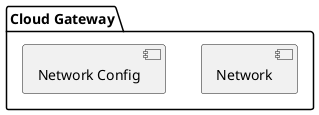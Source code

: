 @startuml
'https://plantuml.com/component-diagram


package "Cloud Gateway" {
  [Network]
  [Network Config]
  }
@enduml

